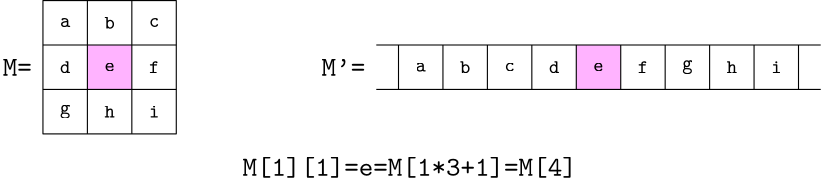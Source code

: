 <?xml version="1.0"?>
<!DOCTYPE ipe SYSTEM "ipe.dtd">
<ipe version="70218" creator="Ipe 7.2.28">
<info created="D:20241023174552" modified="D:20241023174742"/>
<ipestyle name="basic">
<symbol name="arrow/arc(spx)">
<path stroke="sym-stroke" fill="sym-stroke" pen="sym-pen">
0 0 m
-1 0.333 l
-1 -0.333 l
h
</path>
</symbol>
<symbol name="arrow/farc(spx)">
<path stroke="sym-stroke" fill="white" pen="sym-pen">
0 0 m
-1 0.333 l
-1 -0.333 l
h
</path>
</symbol>
<symbol name="arrow/ptarc(spx)">
<path stroke="sym-stroke" fill="sym-stroke" pen="sym-pen">
0 0 m
-1 0.333 l
-0.8 0 l
-1 -0.333 l
h
</path>
</symbol>
<symbol name="arrow/fptarc(spx)">
<path stroke="sym-stroke" fill="white" pen="sym-pen">
0 0 m
-1 0.333 l
-0.8 0 l
-1 -0.333 l
h
</path>
</symbol>
<symbol name="mark/circle(sx)" transformations="translations">
<path fill="sym-stroke">
0.6 0 0 0.6 0 0 e
0.4 0 0 0.4 0 0 e
</path>
</symbol>
<symbol name="mark/disk(sx)" transformations="translations">
<path fill="sym-stroke">
0.6 0 0 0.6 0 0 e
</path>
</symbol>
<symbol name="mark/fdisk(sfx)" transformations="translations">
<group>
<path fill="sym-fill">
0.5 0 0 0.5 0 0 e
</path>
<path fill="sym-stroke" fillrule="eofill">
0.6 0 0 0.6 0 0 e
0.4 0 0 0.4 0 0 e
</path>
</group>
</symbol>
<symbol name="mark/box(sx)" transformations="translations">
<path fill="sym-stroke" fillrule="eofill">
-0.6 -0.6 m
0.6 -0.6 l
0.6 0.6 l
-0.6 0.6 l
h
-0.4 -0.4 m
0.4 -0.4 l
0.4 0.4 l
-0.4 0.4 l
h
</path>
</symbol>
<symbol name="mark/square(sx)" transformations="translations">
<path fill="sym-stroke">
-0.6 -0.6 m
0.6 -0.6 l
0.6 0.6 l
-0.6 0.6 l
h
</path>
</symbol>
<symbol name="mark/fsquare(sfx)" transformations="translations">
<group>
<path fill="sym-fill">
-0.5 -0.5 m
0.5 -0.5 l
0.5 0.5 l
-0.5 0.5 l
h
</path>
<path fill="sym-stroke" fillrule="eofill">
-0.6 -0.6 m
0.6 -0.6 l
0.6 0.6 l
-0.6 0.6 l
h
-0.4 -0.4 m
0.4 -0.4 l
0.4 0.4 l
-0.4 0.4 l
h
</path>
</group>
</symbol>
<symbol name="mark/cross(sx)" transformations="translations">
<group>
<path fill="sym-stroke">
-0.43 -0.57 m
0.57 0.43 l
0.43 0.57 l
-0.57 -0.43 l
h
</path>
<path fill="sym-stroke">
-0.43 0.57 m
0.57 -0.43 l
0.43 -0.57 l
-0.57 0.43 l
h
</path>
</group>
</symbol>
<symbol name="arrow/fnormal(spx)">
<path stroke="sym-stroke" fill="white" pen="sym-pen">
0 0 m
-1 0.333 l
-1 -0.333 l
h
</path>
</symbol>
<symbol name="arrow/pointed(spx)">
<path stroke="sym-stroke" fill="sym-stroke" pen="sym-pen">
0 0 m
-1 0.333 l
-0.8 0 l
-1 -0.333 l
h
</path>
</symbol>
<symbol name="arrow/fpointed(spx)">
<path stroke="sym-stroke" fill="white" pen="sym-pen">
0 0 m
-1 0.333 l
-0.8 0 l
-1 -0.333 l
h
</path>
</symbol>
<symbol name="arrow/linear(spx)">
<path stroke="sym-stroke" pen="sym-pen">
-1 0.333 m
0 0 l
-1 -0.333 l
</path>
</symbol>
<symbol name="arrow/fdouble(spx)">
<path stroke="sym-stroke" fill="white" pen="sym-pen">
0 0 m
-1 0.333 l
-1 -0.333 l
h
-1 0 m
-2 0.333 l
-2 -0.333 l
h
</path>
</symbol>
<symbol name="arrow/double(spx)">
<path stroke="sym-stroke" fill="sym-stroke" pen="sym-pen">
0 0 m
-1 0.333 l
-1 -0.333 l
h
-1 0 m
-2 0.333 l
-2 -0.333 l
h
</path>
</symbol>
<symbol name="arrow/mid-normal(spx)">
<path stroke="sym-stroke" fill="sym-stroke" pen="sym-pen">
0.5 0 m
-0.5 0.333 l
-0.5 -0.333 l
h
</path>
</symbol>
<symbol name="arrow/mid-fnormal(spx)">
<path stroke="sym-stroke" fill="white" pen="sym-pen">
0.5 0 m
-0.5 0.333 l
-0.5 -0.333 l
h
</path>
</symbol>
<symbol name="arrow/mid-pointed(spx)">
<path stroke="sym-stroke" fill="sym-stroke" pen="sym-pen">
0.5 0 m
-0.5 0.333 l
-0.3 0 l
-0.5 -0.333 l
h
</path>
</symbol>
<symbol name="arrow/mid-fpointed(spx)">
<path stroke="sym-stroke" fill="white" pen="sym-pen">
0.5 0 m
-0.5 0.333 l
-0.3 0 l
-0.5 -0.333 l
h
</path>
</symbol>
<symbol name="arrow/mid-double(spx)">
<path stroke="sym-stroke" fill="sym-stroke" pen="sym-pen">
1 0 m
0 0.333 l
0 -0.333 l
h
0 0 m
-1 0.333 l
-1 -0.333 l
h
</path>
</symbol>
<symbol name="arrow/mid-fdouble(spx)">
<path stroke="sym-stroke" fill="white" pen="sym-pen">
1 0 m
0 0.333 l
0 -0.333 l
h
0 0 m
-1 0.333 l
-1 -0.333 l
h
</path>
</symbol>
<anglesize name="22.5 deg" value="22.5"/>
<anglesize name="30 deg" value="30"/>
<anglesize name="45 deg" value="45"/>
<anglesize name="60 deg" value="60"/>
<anglesize name="90 deg" value="90"/>
<arrowsize name="large" value="10"/>
<arrowsize name="small" value="5"/>
<arrowsize name="tiny" value="3"/>
<color name="blue" value="0 0 1"/>
<color name="brown" value="0.647 0.165 0.165"/>
<color name="darkblue" value="0 0 0.545"/>
<color name="darkcyan" value="0 0.545 0.545"/>
<color name="darkgray" value="0.663"/>
<color name="darkgreen" value="0 0.392 0"/>
<color name="darkmagenta" value="0.545 0 0.545"/>
<color name="darkorange" value="1 0.549 0"/>
<color name="darkred" value="0.545 0 0"/>
<color name="gold" value="1 0.843 0"/>
<color name="gray" value="0.745"/>
<color name="green" value="0 1 0"/>
<color name="lightblue" value="0.678 0.847 0.902"/>
<color name="lightcyan" value="0.878 1 1"/>
<color name="lightgray" value="0.827"/>
<color name="lightgreen" value="0.565 0.933 0.565"/>
<color name="lightyellow" value="1 1 0.878"/>
<color name="navy" value="0 0 0.502"/>
<color name="orange" value="1 0.647 0"/>
<color name="pink" value="1 0.753 0.796"/>
<color name="purple" value="0.627 0.125 0.941"/>
<color name="red" value="1 0 0"/>
<color name="seagreen" value="0.18 0.545 0.341"/>
<color name="turquoise" value="0.251 0.878 0.816"/>
<color name="violet" value="0.933 0.51 0.933"/>
<color name="yellow" value="1 1 0"/>
<dashstyle name="dash dot dotted" value="[4 2 1 2 1 2] 0"/>
<dashstyle name="dash dotted" value="[4 2 1 2] 0"/>
<dashstyle name="dashed" value="[4] 0"/>
<dashstyle name="dotted" value="[1 3] 0"/>
<gridsize name="10 pts (~3.5 mm)" value="10"/>
<gridsize name="14 pts (~5 mm)" value="14"/>
<gridsize name="16 pts (~6 mm)" value="16"/>
<gridsize name="20 pts (~7 mm)" value="20"/>
<gridsize name="28 pts (~10 mm)" value="28"/>
<gridsize name="32 pts (~12 mm)" value="32"/>
<gridsize name="4 pts" value="4"/>
<gridsize name="56 pts (~20 mm)" value="56"/>
<gridsize name="8 pts (~3 mm)" value="8"/>
<opacity name="10%" value="0.1"/>
<opacity name="30%" value="0.3"/>
<opacity name="50%" value="0.5"/>
<opacity name="75%" value="0.75"/>
<pen name="fat" value="1.2"/>
<pen name="heavier" value="0.8"/>
<pen name="ultrafat" value="2"/>
<symbolsize name="large" value="5"/>
<symbolsize name="small" value="2"/>
<symbolsize name="tiny" value="1.1"/>
<textsize name="Huge" value="\Huge"/>
<textsize name="LARGE" value="\LARGE"/>
<textsize name="Large" value="\Large"/>
<textsize name="footnote" value="\footnotesize"/>
<textsize name="huge" value="\huge"/>
<textsize name="large" value="\large"/>
<textsize name="script" value="\scriptsize"/>
<textsize name="small" value="\small"/>
<textsize name="tiny" value="\tiny"/>
<textstyle name="center" begin="\begin{center}" end="\end{center}"/>
<textstyle name="item" begin="\begin{itemize}\item{}" end="\end{itemize}"/>
<textstyle name="itemize" begin="\begin{itemize}" end="\end{itemize}"/>
<tiling name="falling" angle="-60" step="4" width="1"/>
<tiling name="rising" angle="30" step="4" width="1"/>
</ipestyle>
<page>
<layer name="alpha"/>
<view layers="alpha" active="alpha"/>
<path layer="alpha" fill="1 0 1" opacity="30%" stroke-opacity="opaque">
80 736 m
80 720 l
96 720 l
96 736 l
h
</path>
<path fill="1 0 1" opacity="30%" stroke-opacity="opaque">
256 736 m
256 720 l
272 720 l
272 736 l
h
</path>
<path matrix="1 0 0 1 -128 -16" stroke="0">
192 768 m
192 720 l
240 720 l
240 768 l
h
</path>
<path matrix="1 0 0 1 -128 -16" stroke="0">
208 768 m
208 720 l
</path>
<path matrix="1 0 0 1 -128 -16" stroke="0">
224 768 m
224 720 l
</path>
<path matrix="1 0 0 1 -128 -16" stroke="0">
192 736 m
240 736 l
</path>
<path matrix="1 0 0 1 -128 -16" stroke="0">
240 752 m
192 752 l
</path>
<text matrix="1 0 0 1 -164 -20" transformations="translations" pos="252 748" stroke="0" type="label" width="3.705" height="3.003" depth="0" halign="center" valign="center" size="script">\texttt{e}</text>
<path matrix="1 0 0 1 -128 -16" stroke="0">
312 752 m
464 752 l
472 752 l
</path>
<path matrix="1 0 0 1 -128 -16" stroke="0">
472 736 m
312 736 l
</path>
<path matrix="1 0 0 1 -128 -16" stroke="0">
320 752 m
320 736 l
</path>
<path matrix="1 0 0 1 -128 -16" stroke="0">
336 752 m
336 736 l
</path>
<path matrix="1 0 0 1 -96 -16" stroke="0">
320 752 m
320 736 l
</path>
<path matrix="1 0 0 1 -96 -16" stroke="0">
336 752 m
336 736 l
</path>
<path matrix="1 0 0 1 -64 -16" stroke="0">
320 752 m
320 736 l
</path>
<path matrix="1 0 0 1 -64 -16" stroke="0">
336 752 m
336 736 l
</path>
<path matrix="1 0 0 1 -32 -16" stroke="0">
320 752 m
320 736 l
</path>
<path matrix="1 0 0 1 -32 -16" stroke="0">
336 752 m
336 736 l
</path>
<path matrix="1 0 0 1 0 -16" stroke="0">
320 752 m
320 736 l
</path>
<path matrix="1 0 0 1 0 -16" stroke="0">
336 752 m
336 736 l
</path>
<text matrix="1 0 0 1 -192 -20" transformations="translations" pos="252 748" stroke="0" type="label" width="10.461" height="6.088" depth="0" halign="right" valign="center">\texttt{M=}</text>
<text matrix="1 0 0 1 -72 -20" transformations="translations" pos="252 748" stroke="0" type="label" width="15.691" height="6.088" depth="0" halign="right" valign="center">\texttt{M&apos;=}</text>
<text matrix="1 0 0 1 -180 -4" transformations="translations" pos="252 748" stroke="0" type="label" width="3.705" height="3.003" depth="0" halign="center" valign="center" size="script">\texttt{a}</text>
<text matrix="1 0 0 1 -164 -4" transformations="translations" pos="252 748" stroke="0" type="label" width="3.705" height="4.262" depth="0" halign="center" valign="center" size="script">\texttt{b}</text>
<text matrix="1 0 0 1 -148 -4" transformations="translations" pos="252 748" stroke="0" type="label" width="3.705" height="3.003" depth="0" halign="center" valign="center" size="script">\texttt{c}</text>
<text matrix="1 0 0 1 -180 -20" transformations="translations" pos="252 748" stroke="0" type="label" width="3.705" height="4.262" depth="0" halign="center" valign="center" size="script">\texttt{d}</text>
<text matrix="1 0 0 1 -148 -20" transformations="translations" pos="252 748" stroke="0" type="label" width="3.705" height="4.262" depth="0" halign="center" valign="center" size="script">\texttt{f}</text>
<text matrix="1 0 0 1 -180 -36" transformations="translations" pos="252 748" stroke="0" type="label" width="3.705" height="3.002" depth="1.55" halign="center" valign="center" size="script">\texttt{g}</text>
<text matrix="1 0 0 1 -164 -36" transformations="translations" pos="252 748" stroke="0" type="label" width="3.705" height="4.262" depth="0" halign="center" valign="center" size="script">\texttt{h}</text>
<text matrix="1 0 0 1 -148 -36" transformations="translations" pos="252 748" stroke="0" type="label" width="3.705" height="4.262" depth="0" halign="center" valign="center" size="script">\texttt{i}</text>
<text matrix="1 0 0 1 44 -20" transformations="translations" pos="252 748" stroke="0" type="label" width="3.705" height="3.002" depth="1.55" halign="center" valign="center" size="script">\texttt{g}</text>
<text matrix="1 0 0 1 60 -20" transformations="translations" pos="252 748" stroke="0" type="label" width="3.705" height="4.262" depth="0" halign="center" valign="center" size="script">\texttt{h}</text>
<text matrix="1 0 0 1 76 -20" transformations="translations" pos="252 748" stroke="0" type="label" width="3.705" height="4.262" depth="0" halign="center" valign="center" size="script">\texttt{i}</text>
<text matrix="1 0 0 1 12 -20" transformations="translations" pos="252 748" stroke="0" type="label" width="3.705" height="3.003" depth="0" halign="center" valign="center" size="script">\texttt{e}</text>
<text matrix="1 0 0 1 -4 -20" transformations="translations" pos="252 748" stroke="0" type="label" width="3.705" height="4.262" depth="0" halign="center" valign="center" size="script">\texttt{d}</text>
<text matrix="1 0 0 1 28 -20" transformations="translations" pos="252 748" stroke="0" type="label" width="3.705" height="4.262" depth="0" halign="center" valign="center" size="script">\texttt{f}</text>
<text matrix="1 0 0 1 -52 -20" transformations="translations" pos="252 748" stroke="0" type="label" width="3.705" height="3.003" depth="0" halign="center" valign="center" size="script">\texttt{a}</text>
<text matrix="1 0 0 1 -36 -20" transformations="translations" pos="252 748" stroke="0" type="label" width="3.705" height="4.262" depth="0" halign="center" valign="center" size="script">\texttt{b}</text>
<text matrix="1 0 0 1 -20 -20" transformations="translations" pos="252 748" stroke="0" type="label" width="3.705" height="3.003" depth="0" halign="center" valign="center" size="script">\texttt{c}</text>
<text matrix="1 0 0 1 -56 -56" transformations="translations" pos="252 748" stroke="0" type="label" width="120.298" height="6.919" depth="0.83" halign="center" valign="center">\texttt{M[1][1]=e=M[1*3+1]=M[4]}</text>
</page>
</ipe>
